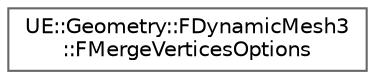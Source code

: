 digraph "Graphical Class Hierarchy"
{
 // INTERACTIVE_SVG=YES
 // LATEX_PDF_SIZE
  bgcolor="transparent";
  edge [fontname=Helvetica,fontsize=10,labelfontname=Helvetica,labelfontsize=10];
  node [fontname=Helvetica,fontsize=10,shape=box,height=0.2,width=0.4];
  rankdir="LR";
  Node0 [id="Node000000",label="UE::Geometry::FDynamicMesh3\l::FMergeVerticesOptions",height=0.2,width=0.4,color="grey40", fillcolor="white", style="filled",URL="$dc/dfe/structUE_1_1Geometry_1_1FDynamicMesh3_1_1FMergeVerticesOptions.html",tooltip=" "];
}
